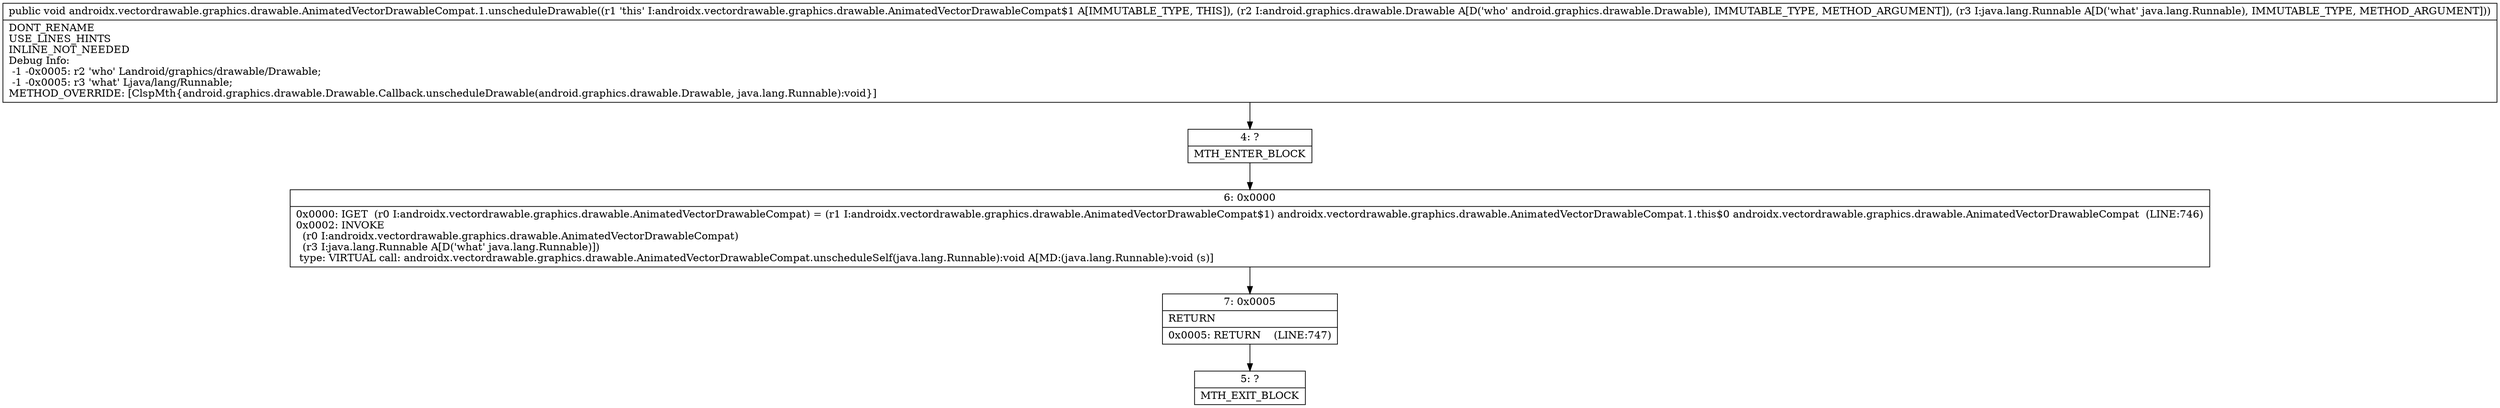 digraph "CFG forandroidx.vectordrawable.graphics.drawable.AnimatedVectorDrawableCompat.1.unscheduleDrawable(Landroid\/graphics\/drawable\/Drawable;Ljava\/lang\/Runnable;)V" {
Node_4 [shape=record,label="{4\:\ ?|MTH_ENTER_BLOCK\l}"];
Node_6 [shape=record,label="{6\:\ 0x0000|0x0000: IGET  (r0 I:androidx.vectordrawable.graphics.drawable.AnimatedVectorDrawableCompat) = (r1 I:androidx.vectordrawable.graphics.drawable.AnimatedVectorDrawableCompat$1) androidx.vectordrawable.graphics.drawable.AnimatedVectorDrawableCompat.1.this$0 androidx.vectordrawable.graphics.drawable.AnimatedVectorDrawableCompat  (LINE:746)\l0x0002: INVOKE  \l  (r0 I:androidx.vectordrawable.graphics.drawable.AnimatedVectorDrawableCompat)\l  (r3 I:java.lang.Runnable A[D('what' java.lang.Runnable)])\l type: VIRTUAL call: androidx.vectordrawable.graphics.drawable.AnimatedVectorDrawableCompat.unscheduleSelf(java.lang.Runnable):void A[MD:(java.lang.Runnable):void (s)]\l}"];
Node_7 [shape=record,label="{7\:\ 0x0005|RETURN\l|0x0005: RETURN    (LINE:747)\l}"];
Node_5 [shape=record,label="{5\:\ ?|MTH_EXIT_BLOCK\l}"];
MethodNode[shape=record,label="{public void androidx.vectordrawable.graphics.drawable.AnimatedVectorDrawableCompat.1.unscheduleDrawable((r1 'this' I:androidx.vectordrawable.graphics.drawable.AnimatedVectorDrawableCompat$1 A[IMMUTABLE_TYPE, THIS]), (r2 I:android.graphics.drawable.Drawable A[D('who' android.graphics.drawable.Drawable), IMMUTABLE_TYPE, METHOD_ARGUMENT]), (r3 I:java.lang.Runnable A[D('what' java.lang.Runnable), IMMUTABLE_TYPE, METHOD_ARGUMENT]))  | DONT_RENAME\lUSE_LINES_HINTS\lINLINE_NOT_NEEDED\lDebug Info:\l  \-1 \-0x0005: r2 'who' Landroid\/graphics\/drawable\/Drawable;\l  \-1 \-0x0005: r3 'what' Ljava\/lang\/Runnable;\lMETHOD_OVERRIDE: [ClspMth\{android.graphics.drawable.Drawable.Callback.unscheduleDrawable(android.graphics.drawable.Drawable, java.lang.Runnable):void\}]\l}"];
MethodNode -> Node_4;Node_4 -> Node_6;
Node_6 -> Node_7;
Node_7 -> Node_5;
}

